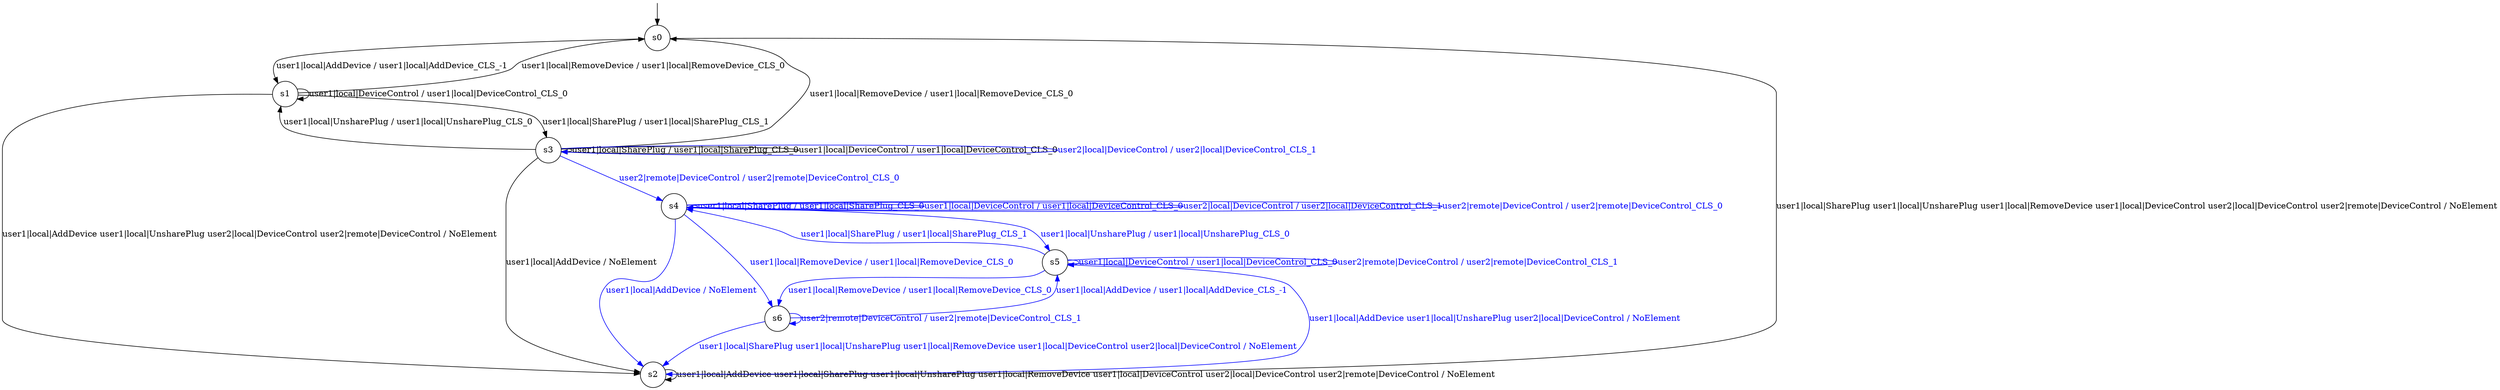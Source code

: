 digraph g {

	s0 [shape="circle" label="s0"];
	s1 [shape="circle" label="s1"];
	s2 [shape="circle" label="s2"];
	s3 [shape="circle" label="s3"];
	s4 [shape="circle" label="s4"];
	s5 [shape="circle" label="s5"];
	s6 [shape="circle" label="s6"];
	s0 -> s1 [label="user1|local|AddDevice / user1|local|AddDevice_CLS_-1", color="black", fontcolor="black"];
	s0 -> s2 [label="user1|local|SharePlug user1|local|UnsharePlug user1|local|RemoveDevice user1|local|DeviceControl user2|local|DeviceControl user2|remote|DeviceControl / NoElement", color="black", fontcolor="black"];
	s1 -> s2 [label="user1|local|AddDevice user1|local|UnsharePlug user2|local|DeviceControl user2|remote|DeviceControl / NoElement", color="black", fontcolor="black"];
	s1 -> s3 [label="user1|local|SharePlug / user1|local|SharePlug_CLS_1", color="black", fontcolor="black"];
	s1 -> s0 [label="user1|local|RemoveDevice / user1|local|RemoveDevice_CLS_0", color="black", fontcolor="black"];
	s1 -> s1 [label="user1|local|DeviceControl / user1|local|DeviceControl_CLS_0", color="black", fontcolor="black"];
	s2 -> s2 [label="user1|local|AddDevice user1|local|SharePlug user1|local|UnsharePlug user1|local|RemoveDevice user1|local|DeviceControl user2|local|DeviceControl user2|remote|DeviceControl / NoElement", color="black", fontcolor="black"];
	s3 -> s2 [label="user1|local|AddDevice / NoElement", color="black", fontcolor="black"];
	s3 -> s3 [label="user1|local|SharePlug / user1|local|SharePlug_CLS_0", color="black", fontcolor="black"];
	s3 -> s3 [label="user1|local|DeviceControl / user1|local|DeviceControl_CLS_0", color="black", fontcolor="black"];
	s3 -> s3 [label="user2|local|DeviceControl / user2|local|DeviceControl_CLS_1", color="blue", fontcolor="blue"];
	s3 -> s1 [label="user1|local|UnsharePlug / user1|local|UnsharePlug_CLS_0", color="black", fontcolor="black"];
	s3 -> s0 [label="user1|local|RemoveDevice / user1|local|RemoveDevice_CLS_0", color="black", fontcolor="black"];
	s3 -> s4 [label="user2|remote|DeviceControl / user2|remote|DeviceControl_CLS_0", color="blue", fontcolor="blue"];
	s4 -> s2 [label="user1|local|AddDevice / NoElement", color="blue", fontcolor="blue"];
	s4 -> s4 [label="user1|local|SharePlug / user1|local|SharePlug_CLS_0", color="blue", fontcolor="blue"];
	s4 -> s4 [label="user1|local|DeviceControl / user1|local|DeviceControl_CLS_0", color="blue", fontcolor="blue"];
	s4 -> s4 [label="user2|local|DeviceControl / user2|local|DeviceControl_CLS_1", color="blue", fontcolor="blue"];
	s4 -> s4 [label="user2|remote|DeviceControl / user2|remote|DeviceControl_CLS_0", color="blue", fontcolor="blue"];
	s4 -> s5 [label="user1|local|UnsharePlug / user1|local|UnsharePlug_CLS_0", color="blue", fontcolor="blue"];
	s4 -> s6 [label="user1|local|RemoveDevice / user1|local|RemoveDevice_CLS_0", color="blue", fontcolor="blue"];
	s5 -> s2 [label="user1|local|AddDevice user1|local|UnsharePlug user2|local|DeviceControl / NoElement", color="blue", fontcolor="blue"];
	s5 -> s4 [label="user1|local|SharePlug / user1|local|SharePlug_CLS_1", color="blue", fontcolor="blue"];
	s5 -> s6 [label="user1|local|RemoveDevice / user1|local|RemoveDevice_CLS_0", color="blue", fontcolor="blue"];
	s5 -> s5 [label="user1|local|DeviceControl / user1|local|DeviceControl_CLS_0", color="blue", fontcolor="blue"];
	s5 -> s5 [label="user2|remote|DeviceControl / user2|remote|DeviceControl_CLS_1", color="blue", fontcolor="blue"];
	s6 -> s5 [label="user1|local|AddDevice / user1|local|AddDevice_CLS_-1", color="blue", fontcolor="blue"];
	s6 -> s2 [label="user1|local|SharePlug user1|local|UnsharePlug user1|local|RemoveDevice user1|local|DeviceControl user2|local|DeviceControl / NoElement", color="blue", fontcolor="blue"];
	s6 -> s6 [label="user2|remote|DeviceControl / user2|remote|DeviceControl_CLS_1", color="blue", fontcolor="blue"];

__start0 [label="" shape="none" width="0" height="0"];
__start0 -> s0;

}
